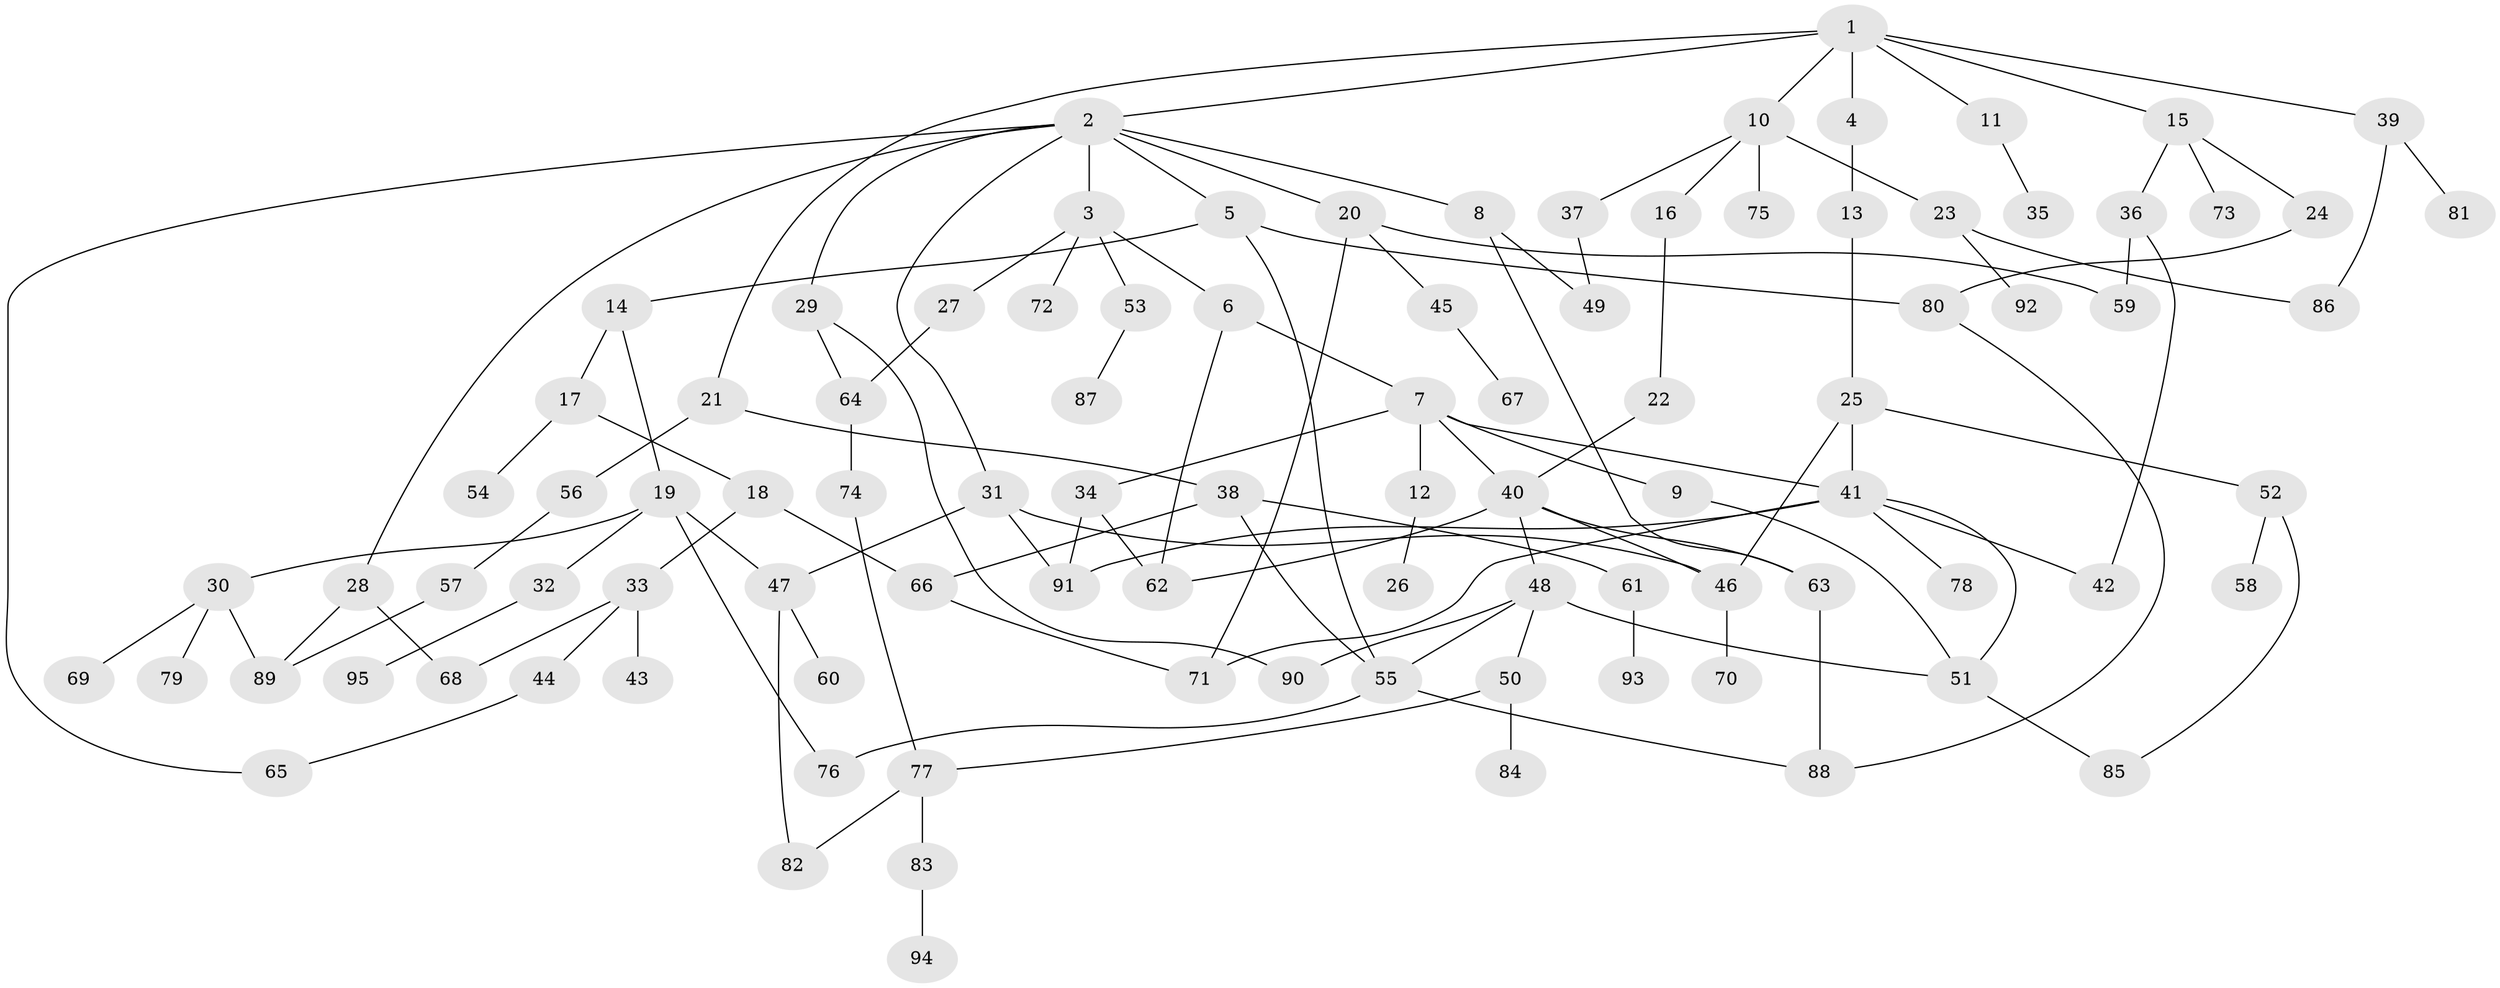 // coarse degree distribution, {7: 0.06451612903225806, 1: 0.16129032258064516, 2: 0.16129032258064516, 3: 0.1935483870967742, 8: 0.03225806451612903, 6: 0.06451612903225806, 5: 0.12903225806451613, 4: 0.16129032258064516, 9: 0.03225806451612903}
// Generated by graph-tools (version 1.1) at 2025/36/03/04/25 23:36:12]
// undirected, 95 vertices, 128 edges
graph export_dot {
  node [color=gray90,style=filled];
  1;
  2;
  3;
  4;
  5;
  6;
  7;
  8;
  9;
  10;
  11;
  12;
  13;
  14;
  15;
  16;
  17;
  18;
  19;
  20;
  21;
  22;
  23;
  24;
  25;
  26;
  27;
  28;
  29;
  30;
  31;
  32;
  33;
  34;
  35;
  36;
  37;
  38;
  39;
  40;
  41;
  42;
  43;
  44;
  45;
  46;
  47;
  48;
  49;
  50;
  51;
  52;
  53;
  54;
  55;
  56;
  57;
  58;
  59;
  60;
  61;
  62;
  63;
  64;
  65;
  66;
  67;
  68;
  69;
  70;
  71;
  72;
  73;
  74;
  75;
  76;
  77;
  78;
  79;
  80;
  81;
  82;
  83;
  84;
  85;
  86;
  87;
  88;
  89;
  90;
  91;
  92;
  93;
  94;
  95;
  1 -- 2;
  1 -- 4;
  1 -- 10;
  1 -- 11;
  1 -- 15;
  1 -- 21;
  1 -- 39;
  2 -- 3;
  2 -- 5;
  2 -- 8;
  2 -- 20;
  2 -- 28;
  2 -- 29;
  2 -- 31;
  2 -- 65;
  3 -- 6;
  3 -- 27;
  3 -- 53;
  3 -- 72;
  4 -- 13;
  5 -- 14;
  5 -- 80;
  5 -- 55;
  6 -- 7;
  6 -- 62;
  7 -- 9;
  7 -- 12;
  7 -- 34;
  7 -- 41;
  7 -- 40;
  8 -- 63;
  8 -- 49;
  9 -- 51;
  10 -- 16;
  10 -- 23;
  10 -- 37;
  10 -- 75;
  11 -- 35;
  12 -- 26;
  13 -- 25;
  14 -- 17;
  14 -- 19;
  15 -- 24;
  15 -- 36;
  15 -- 73;
  16 -- 22;
  17 -- 18;
  17 -- 54;
  18 -- 33;
  18 -- 66;
  19 -- 30;
  19 -- 32;
  19 -- 47;
  19 -- 76;
  20 -- 45;
  20 -- 59;
  20 -- 71;
  21 -- 38;
  21 -- 56;
  22 -- 40;
  23 -- 92;
  23 -- 86;
  24 -- 80;
  25 -- 41;
  25 -- 46;
  25 -- 52;
  27 -- 64;
  28 -- 68;
  28 -- 89;
  29 -- 90;
  29 -- 64;
  30 -- 69;
  30 -- 79;
  30 -- 89;
  31 -- 91;
  31 -- 47;
  31 -- 46;
  32 -- 95;
  33 -- 43;
  33 -- 44;
  33 -- 68;
  34 -- 91;
  34 -- 62;
  36 -- 42;
  36 -- 59;
  37 -- 49;
  38 -- 55;
  38 -- 61;
  38 -- 66;
  39 -- 81;
  39 -- 86;
  40 -- 48;
  40 -- 62;
  40 -- 63;
  40 -- 46;
  41 -- 78;
  41 -- 91;
  41 -- 51;
  41 -- 71;
  41 -- 42;
  44 -- 65;
  45 -- 67;
  46 -- 70;
  47 -- 60;
  47 -- 82;
  48 -- 50;
  48 -- 51;
  48 -- 55;
  48 -- 90;
  50 -- 84;
  50 -- 77;
  51 -- 85;
  52 -- 58;
  52 -- 85;
  53 -- 87;
  55 -- 76;
  55 -- 88;
  56 -- 57;
  57 -- 89;
  61 -- 93;
  63 -- 88;
  64 -- 74;
  66 -- 71;
  74 -- 77;
  77 -- 83;
  77 -- 82;
  80 -- 88;
  83 -- 94;
}

